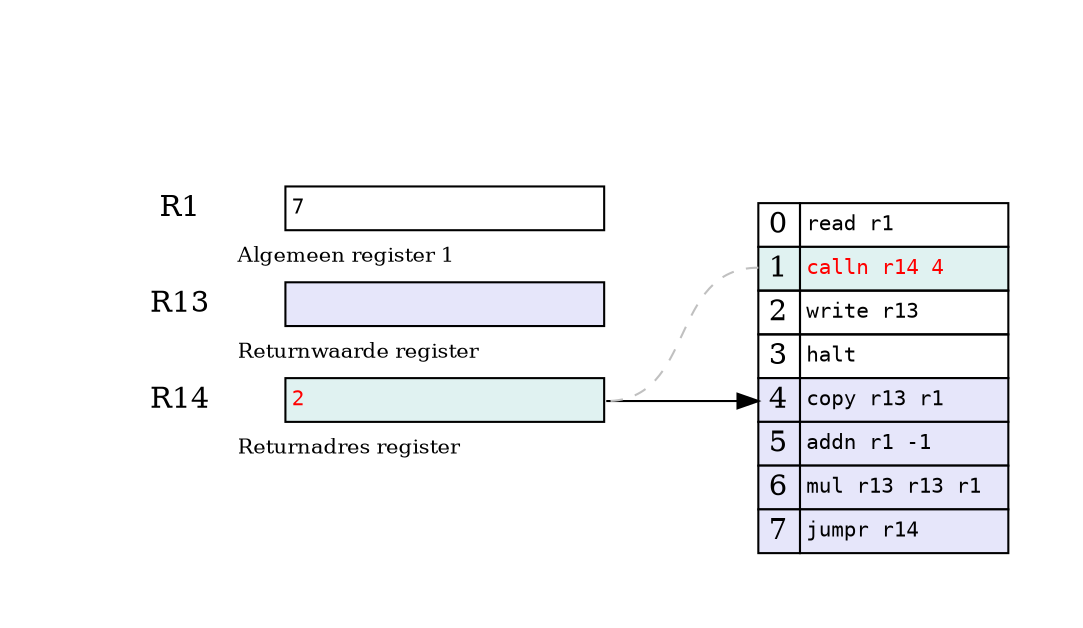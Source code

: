 digraph {
    graph [pad="0.5", nodesep="0.5", ranksep="1"];
    node [shape=plain]
    rankdir=LR;

    // labelloc=t
    // label="Von Neumann architectuur"

    CPU, RAM [shape=box, color=none, style=invis, height=0, margin=0, width=0]
    CPU -> RAM [dir="both", style=invis]
    { rank=same; CPU-> CPU_t [style=invis] }
    { rank=same; RAM-> RAM_t [style=invis] }

    CPU_t [label=<
    <table border="0" cellborder="1" cellspacing="2">
        <tr>
            <td color="none">R1</td>
            <td port="r0" align="left" width="90%"><font point-size="10" face="monospace" color="black">7</font></td>
        </tr>
        <tr>
            <td color="none" align="left" colspan="2">
                <font point-size="10">Algemeen register 1</font>
            </td>
        </tr>
        <tr>
            <td color="none">R13</td>
            <td align="left" port="r13" bgcolor="lavender"></td>
        </tr>
        <tr>
            <td color="none" align="left" colspan="2">
                <font point-size="10">Returnwaarde register</font>
            </td>
        </tr>
        <tr>
            <td color="none">R14</td>
            <td align="left" port="r14" bgcolor="#e0f2f1"><font point-size="10" face="monospace" color="red">2</font></td>
        </tr>
        <tr>
            <td color="none" align="left" colspan="2">
                <font point-size="10">Returnadres register</font>
            </td>
        </tr>
    </table>>]

    RAM_t [label=<
    <table align="right" border="0" cellborder="1" cellspacing="0">
        <tr>
            <td port="m0" width="20%">0</td>
            <td align="left" width="100%"><font point-size="10" face="monospace" color="black">read r1</font></td>
        </tr>
        <tr>
            <td port="m1" bgcolor="#e0f2f1">1</td>
            <td align="left" bgcolor="#e0f2f1"><font point-size="10" face="monospace" color="red">calln r14 4</font></td>
        </tr>
        <tr>
            <td port="m2">2</td>
            <td align="left"><font point-size="10" face="monospace" color="black">write r13</font></td>
        </tr>
        <tr>
            <td port="m3">3</td>
            <td align="left"><font point-size="10" face="monospace" color="black">halt</font></td>
        </tr>
        <tr>
            <td port="m4" bgcolor="lavender">4</td>
            <td align="left" bgcolor="lavender"><font point-size="10" face="monospace" color="black">copy r13 r1</font></td>
        </tr>
        <tr>
            <td port="m5" bgcolor="lavender">5</td>
            <td align="left" bgcolor="lavender"><font point-size="10" face="monospace" color="black">addn r1 -1</font></td>
        </tr>
        <tr>
            <td port="m6" bgcolor="lavender">6</td>
            <td align="left" bgcolor="lavender"><font point-size="10" face="monospace" color="black">mul r13 r13 r1</font></td>
        </tr>
        <tr>
            <td port="m7" bgcolor="lavender">7</td>
            <td align="left" bgcolor="lavender"><font point-size="10" face="monospace" color="black">jumpr r14</font></td>
        </tr>
    </table>>]

    RAM_t:m1 -> CPU_t:r14 [style=dashed, color=grey, arrowhead=none]
    CPU_t:r14 -> RAM_t:m4
}
